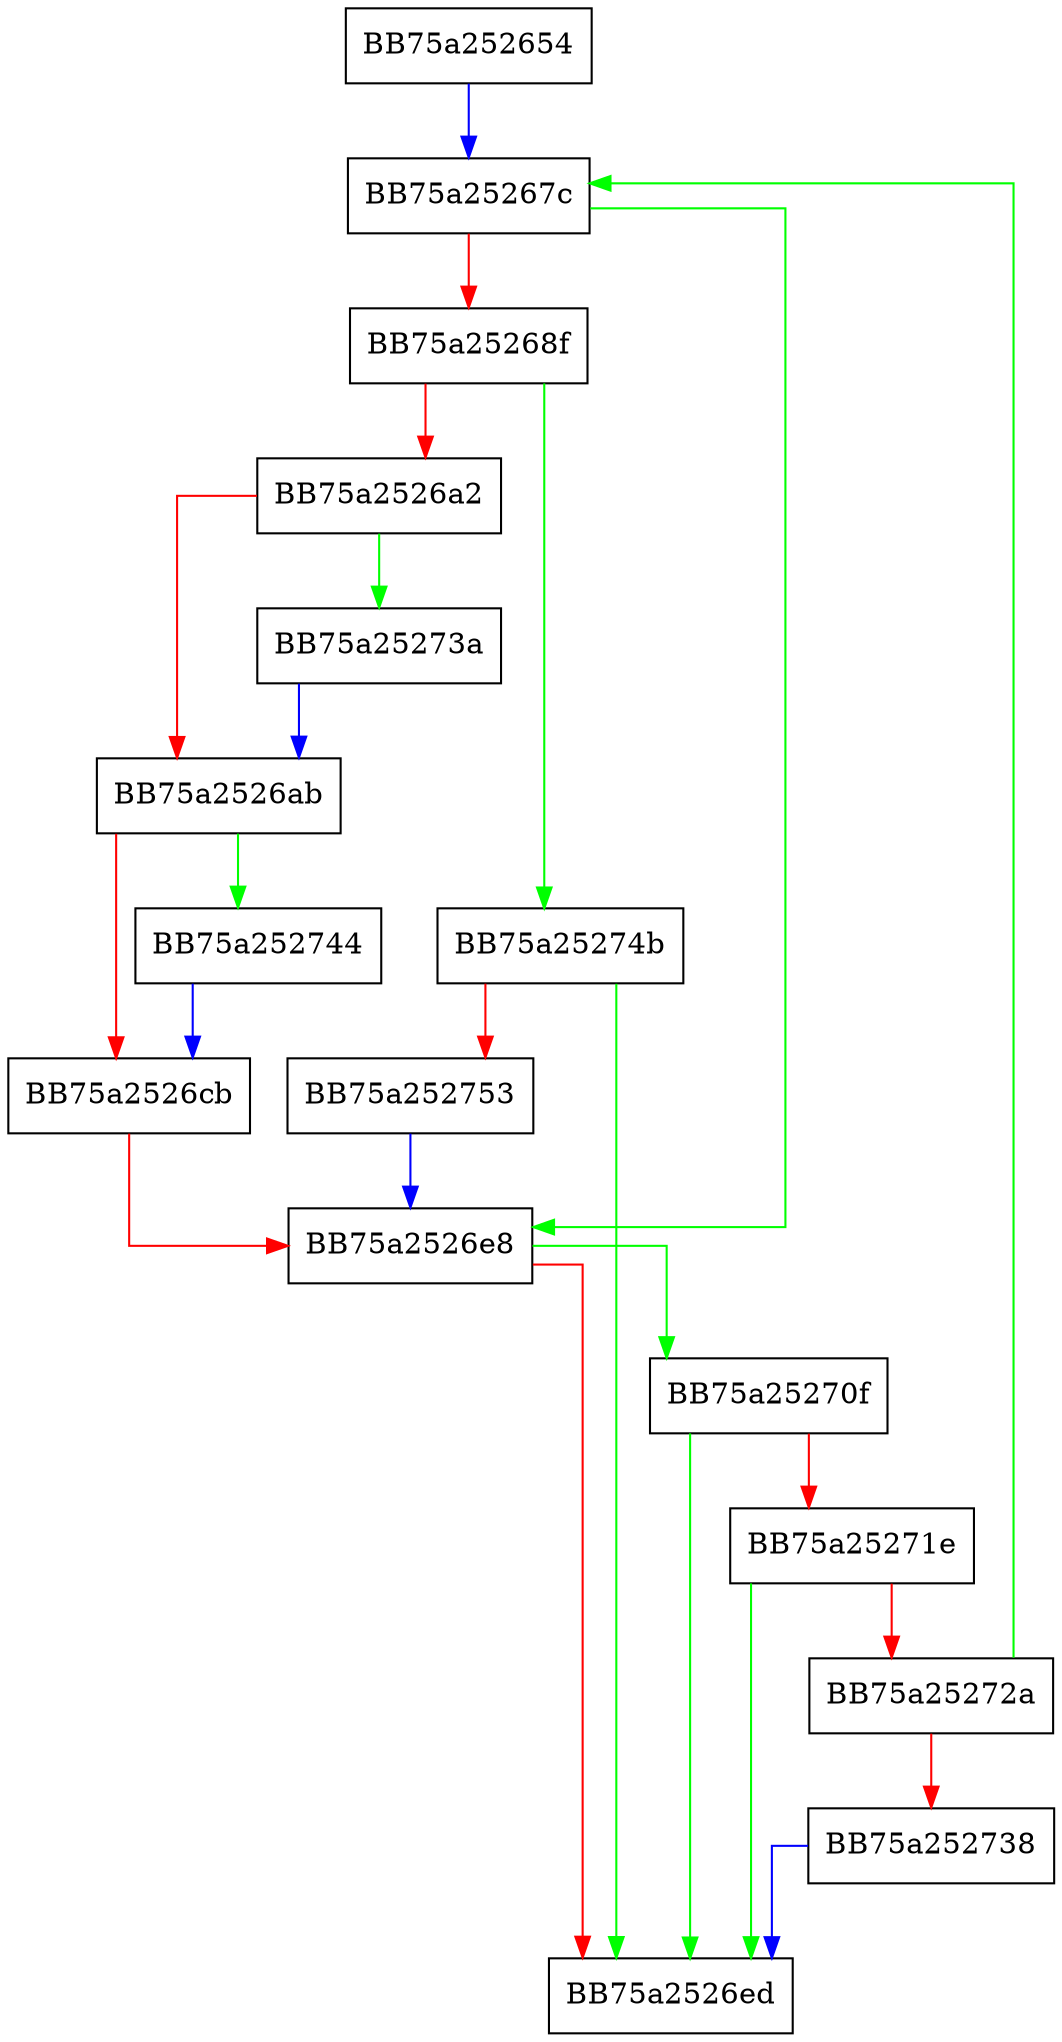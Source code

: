 digraph ReadBuff {
  node [shape="box"];
  graph [splines=ortho];
  BB75a252654 -> BB75a25267c [color="blue"];
  BB75a25267c -> BB75a2526e8 [color="green"];
  BB75a25267c -> BB75a25268f [color="red"];
  BB75a25268f -> BB75a25274b [color="green"];
  BB75a25268f -> BB75a2526a2 [color="red"];
  BB75a2526a2 -> BB75a25273a [color="green"];
  BB75a2526a2 -> BB75a2526ab [color="red"];
  BB75a2526ab -> BB75a252744 [color="green"];
  BB75a2526ab -> BB75a2526cb [color="red"];
  BB75a2526cb -> BB75a2526e8 [color="red"];
  BB75a2526e8 -> BB75a25270f [color="green"];
  BB75a2526e8 -> BB75a2526ed [color="red"];
  BB75a25270f -> BB75a2526ed [color="green"];
  BB75a25270f -> BB75a25271e [color="red"];
  BB75a25271e -> BB75a2526ed [color="green"];
  BB75a25271e -> BB75a25272a [color="red"];
  BB75a25272a -> BB75a25267c [color="green"];
  BB75a25272a -> BB75a252738 [color="red"];
  BB75a252738 -> BB75a2526ed [color="blue"];
  BB75a25273a -> BB75a2526ab [color="blue"];
  BB75a252744 -> BB75a2526cb [color="blue"];
  BB75a25274b -> BB75a2526ed [color="green"];
  BB75a25274b -> BB75a252753 [color="red"];
  BB75a252753 -> BB75a2526e8 [color="blue"];
}